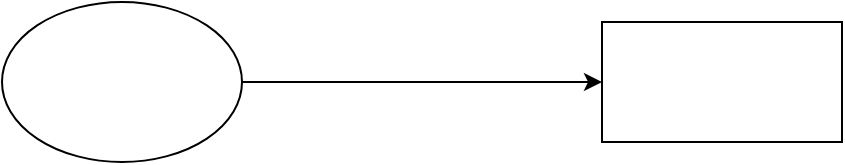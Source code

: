 <mxfile version="20.2.7" type="github">
  <diagram id="6mKI1g1vyai5QZtNVfHK" name="第 1 页">
    <mxGraphModel dx="1038" dy="536" grid="1" gridSize="10" guides="1" tooltips="1" connect="1" arrows="1" fold="1" page="1" pageScale="1" pageWidth="827" pageHeight="1169" math="0" shadow="0">
      <root>
        <mxCell id="0" />
        <mxCell id="1" parent="0" />
        <mxCell id="bFVgzqixFI1v6Z3ZOKr1-95" style="edgeStyle=orthogonalEdgeStyle;rounded=0;orthogonalLoop=1;jettySize=auto;html=1;entryX=0;entryY=0.5;entryDx=0;entryDy=0;" edge="1" parent="1" source="bFVgzqixFI1v6Z3ZOKr1-93" target="bFVgzqixFI1v6Z3ZOKr1-94">
          <mxGeometry relative="1" as="geometry" />
        </mxCell>
        <mxCell id="bFVgzqixFI1v6Z3ZOKr1-93" value="" style="ellipse;whiteSpace=wrap;html=1;" vertex="1" parent="1">
          <mxGeometry x="120" y="220" width="120" height="80" as="geometry" />
        </mxCell>
        <mxCell id="bFVgzqixFI1v6Z3ZOKr1-94" value="" style="rounded=0;whiteSpace=wrap;html=1;" vertex="1" parent="1">
          <mxGeometry x="420" y="230" width="120" height="60" as="geometry" />
        </mxCell>
      </root>
    </mxGraphModel>
  </diagram>
</mxfile>

